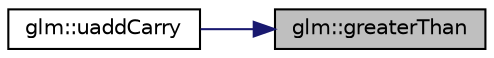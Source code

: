 digraph "glm::greaterThan"
{
 // LATEX_PDF_SIZE
  edge [fontname="Helvetica",fontsize="10",labelfontname="Helvetica",labelfontsize="10"];
  node [fontname="Helvetica",fontsize="10",shape=record];
  rankdir="RL";
  Node1 [label="glm::greaterThan",height=0.2,width=0.4,color="black", fillcolor="grey75", style="filled", fontcolor="black",tooltip=" "];
  Node1 -> Node2 [dir="back",color="midnightblue",fontsize="10",style="solid",fontname="Helvetica"];
  Node2 [label="glm::uaddCarry",height=0.2,width=0.4,color="black", fillcolor="white", style="filled",URL="$group__core__func__integer.html#ga2fc1a46e7b7e9fbbd8fa444fbacaa2aa",tooltip=" "];
}
